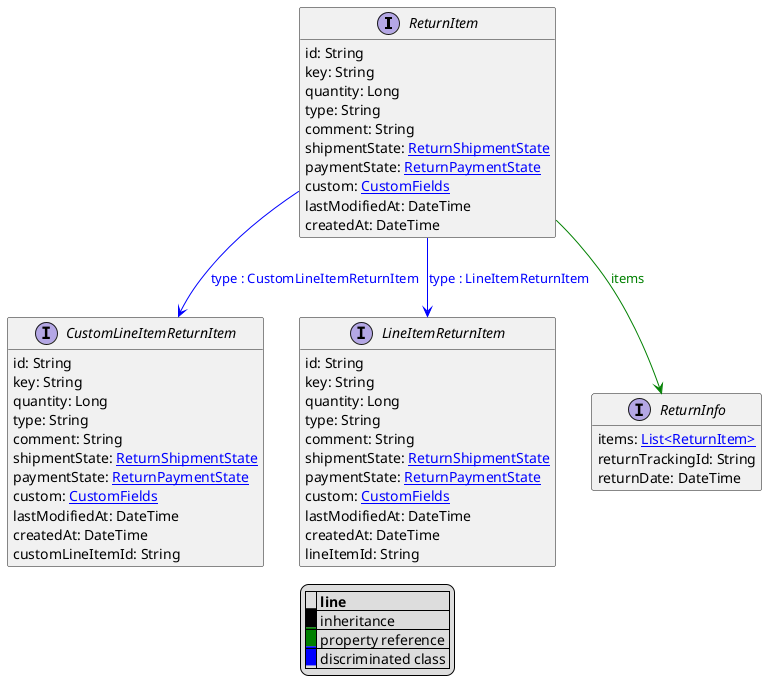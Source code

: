 @startuml

hide empty fields
hide empty methods
legend
|= |= line |
|<back:black>   </back>| inheritance |
|<back:green>   </back>| property reference |
|<back:blue>   </back>| discriminated class |
endlegend
interface ReturnItem [[ReturnItem.svg]]  {
    id: String
    key: String
    quantity: Long
    type: String
    comment: String
    shipmentState: [[ReturnShipmentState.svg ReturnShipmentState]]
    paymentState: [[ReturnPaymentState.svg ReturnPaymentState]]
    custom: [[CustomFields.svg CustomFields]]
    lastModifiedAt: DateTime
    createdAt: DateTime
}


interface CustomLineItemReturnItem [[CustomLineItemReturnItem.svg]]  {
    id: String
    key: String
    quantity: Long
    type: String
    comment: String
    shipmentState: [[ReturnShipmentState.svg ReturnShipmentState]]
    paymentState: [[ReturnPaymentState.svg ReturnPaymentState]]
    custom: [[CustomFields.svg CustomFields]]
    lastModifiedAt: DateTime
    createdAt: DateTime
    customLineItemId: String
}
interface LineItemReturnItem [[LineItemReturnItem.svg]]  {
    id: String
    key: String
    quantity: Long
    type: String
    comment: String
    shipmentState: [[ReturnShipmentState.svg ReturnShipmentState]]
    paymentState: [[ReturnPaymentState.svg ReturnPaymentState]]
    custom: [[CustomFields.svg CustomFields]]
    lastModifiedAt: DateTime
    createdAt: DateTime
    lineItemId: String
}
interface ReturnInfo [[ReturnInfo.svg]]  {
    items: [[ReturnItem.svg List<ReturnItem>]]
    returnTrackingId: String
    returnDate: DateTime
}
ReturnItem --> CustomLineItemReturnItem #blue;text:blue : "type : CustomLineItemReturnItem"
ReturnItem --> LineItemReturnItem #blue;text:blue : "type : LineItemReturnItem"
ReturnItem --> ReturnInfo #green;text:green : "items"
@enduml
